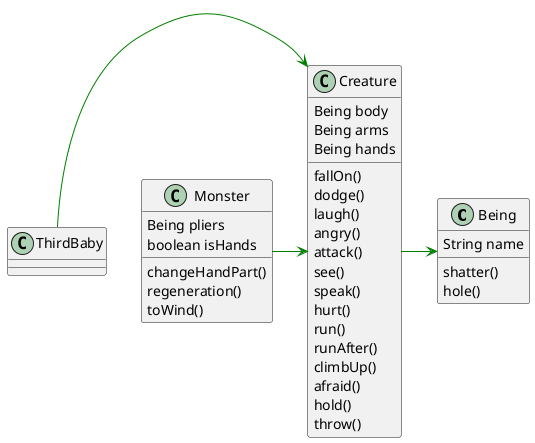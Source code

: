 @startuml
'https://plantuml.com/sequence-diagram

class Being {
    shatter()
    hole()

    String name
}

class Creature {
    fallOn()
    dodge()
    laugh()
    angry()
    attack()
    see()
    speak()
    hurt()
    run()
    runAfter()
    climbUp()
    afraid()
    hold()
    throw()

    Being body
    Being arms
    Being hands
}

class Monster {
    changeHandPart()
    regeneration()
    toWind()

    Being pliers
    boolean isHands
}

class ThirdBaby {
}

Creature -[#green]> Being
ThirdBaby -[#green]> Creature
Monster -[#green]> Creature

@enduml